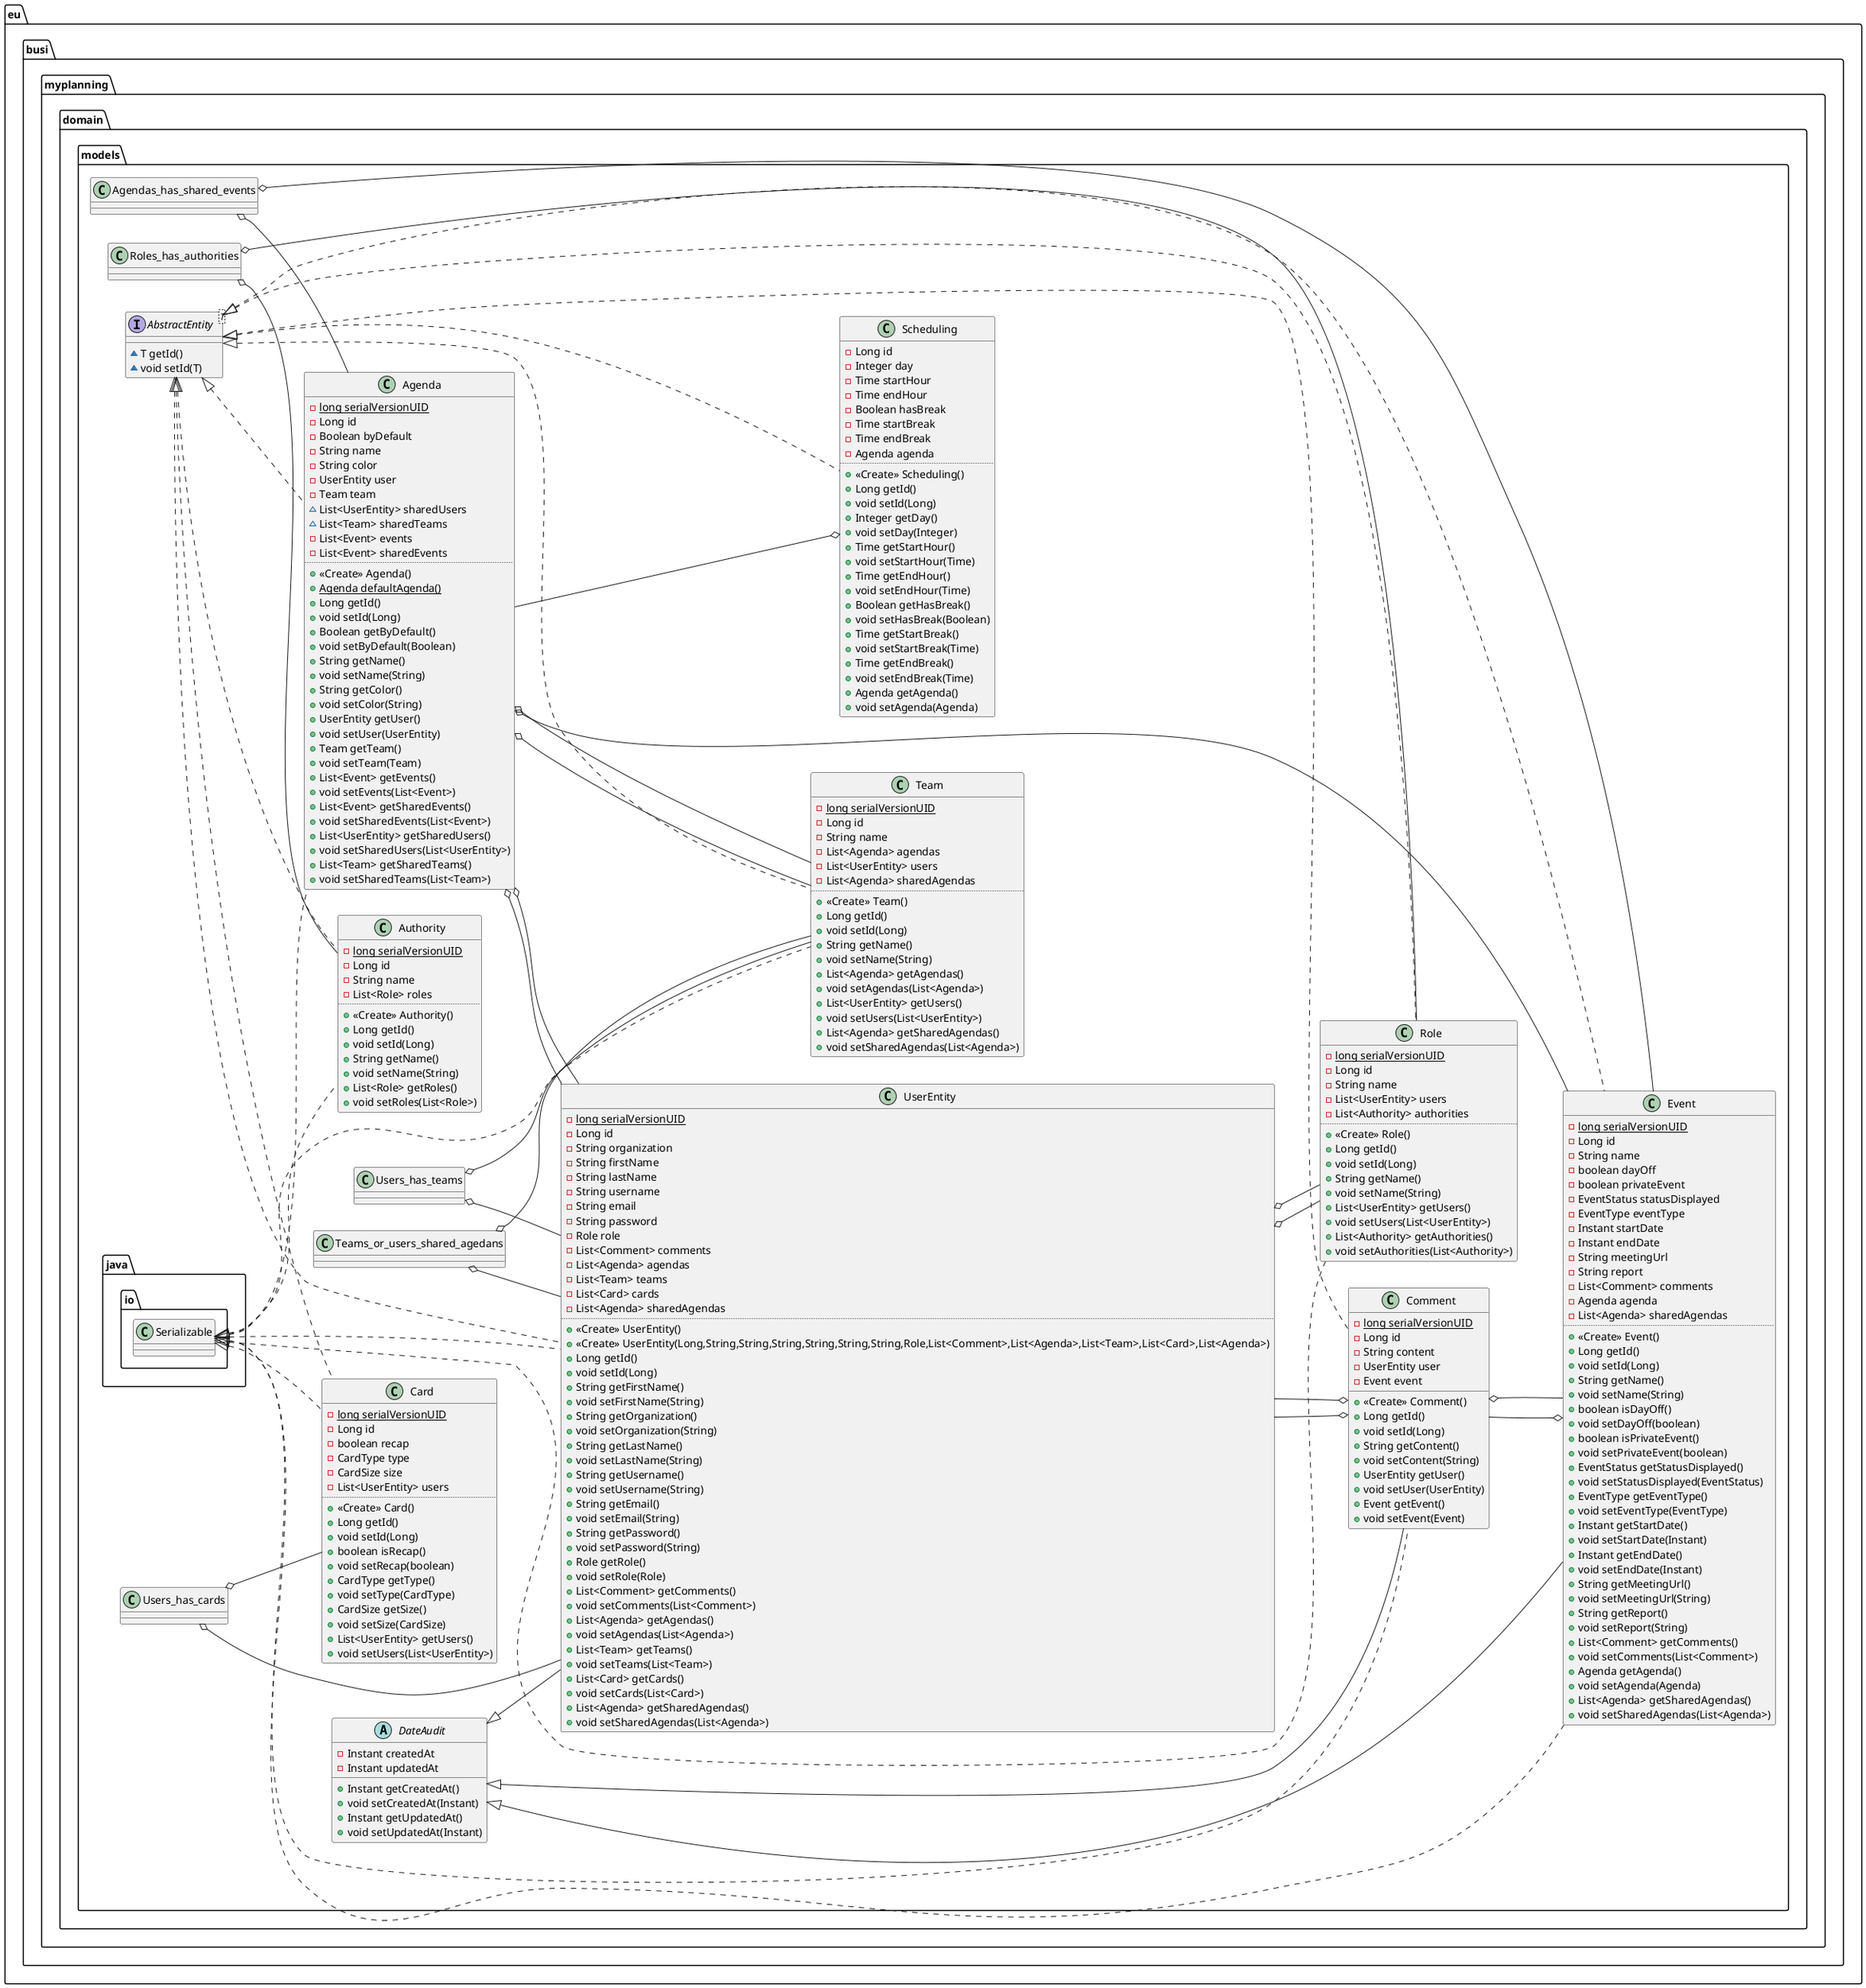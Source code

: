 @startuml
left to right direction

package eu.busi.myplanning.domain {
package models {

    interface AbstractEntity<T> {
    ~ T getId()
    ~ void setId(T)
    }

    abstract class DateAudit {
    - Instant createdAt
    - Instant updatedAt
    + Instant getCreatedAt()
    + void setCreatedAt(Instant)
    + Instant getUpdatedAt()
    + void setUpdatedAt(Instant)
    }

    class Agenda {
    - {static} long serialVersionUID
    - Long id
    - Boolean byDefault
    - String name
    - String color
    - UserEntity user
    - Team team
    ~ List<UserEntity> sharedUsers
    ~ List<Team> sharedTeams
    - List<Event> events
    - List<Event> sharedEvents
    ..
    + <<Create>> Agenda()
    + {static} Agenda defaultAgenda()
    + Long getId()
    + void setId(Long)
    + Boolean getByDefault()
    + void setByDefault(Boolean)
    + String getName()
    + void setName(String)
    + String getColor()
    + void setColor(String)
    + UserEntity getUser()
    + void setUser(UserEntity)
    + Team getTeam()
    + void setTeam(Team)
    + List<Event> getEvents()
    + void setEvents(List<Event>)
    + List<Event> getSharedEvents()
    + void setSharedEvents(List<Event>)
    + List<UserEntity> getSharedUsers()
    + void setSharedUsers(List<UserEntity>)
    + List<Team> getSharedTeams()
    + void setSharedTeams(List<Team>)
    }

    AbstractEntity <|.. Agenda
    java.io.Serializable <|.. Agenda
    UserEntity --o Agenda
    Team --o Agenda
    Agendas_has_shared_events o-- Agenda

    class Authority {
    - {static} long serialVersionUID
    - Long id
    - String name
    - List<Role> roles
    ..
    + <<Create>> Authority()
    + Long getId()
    + void setId(Long)
    + String getName()
    + void setName(String)
    + List<Role> getRoles()
    + void setRoles(List<Role>)
    }

    AbstractEntity <|.. Authority
    java.io.Serializable <|.. Authority
    Roles_has_authorities o-- Authority

    class Card {
    - {static} long serialVersionUID
    - Long id
    - boolean recap
    - CardType type
    - CardSize size
    - List<UserEntity> users
    ..
    + <<Create>> Card()
    + Long getId()
    + void setId(Long)
    + boolean isRecap()
    + void setRecap(boolean)
    + CardType getType()
    + void setType(CardType)
    + CardSize getSize()
    + void setSize(CardSize)
    + List<UserEntity> getUsers()
    + void setUsers(List<UserEntity>)
    }

    AbstractEntity <|.. Card
    java.io.Serializable <|.. Card
    Users_has_cards o-- Card

    class Comment {
    - {static} long serialVersionUID
    - Long id
    - String content
    - UserEntity user
    - Event event
    + <<Create>> Comment()
    + Long getId()
    + void setId(Long)
    + String getContent()
    + void setContent(String)
    + UserEntity getUser()
    + void setUser(UserEntity)
    + Event getEvent()
    + void setEvent(Event)
    }

    AbstractEntity <|.. Comment
    java.io.Serializable <|.. Comment
    DateAudit <|-- Comment
    UserEntity --o Comment
    Event --o Comment

    class Event {
    - {static} long serialVersionUID
    - Long id
    - String name
    - boolean dayOff
    - boolean privateEvent
    - EventStatus statusDisplayed
    - EventType eventType
    - Instant startDate
    - Instant endDate
    - String meetingUrl
    - String report
    - List<Comment> comments
    - Agenda agenda
    - List<Agenda> sharedAgendas
    ..
    + <<Create>> Event()
    + Long getId()
    + void setId(Long)
    + String getName()
    + void setName(String)
    + boolean isDayOff()
    + void setDayOff(boolean)
    + boolean isPrivateEvent()
    + void setPrivateEvent(boolean)
    + EventStatus getStatusDisplayed()
    + void setStatusDisplayed(EventStatus)
    + EventType getEventType()
    + void setEventType(EventType)
    + Instant getStartDate()
    + void setStartDate(Instant)
    + Instant getEndDate()
    + void setEndDate(Instant)
    + String getMeetingUrl()
    + void setMeetingUrl(String)
    + String getReport()
    + void setReport(String)
    + List<Comment> getComments()
    + void setComments(List<Comment>)
    + Agenda getAgenda()
    + void setAgenda(Agenda)
    + List<Agenda> getSharedAgendas()
    + void setSharedAgendas(List<Agenda>)
    }

    AbstractEntity <|.. Event
    java.io.Serializable <|.. Event
    DateAudit <|-- Event
    Comment --o Event
    Agenda o-- Event
    Agendas_has_shared_events o-- Event

    class Role {
    - {static} long serialVersionUID
    - Long id
    - String name
    - List<UserEntity> users
    - List<Authority> authorities
    ..
    + <<Create>> Role()
    + Long getId()
    + void setId(Long)
    + String getName()
    + void setName(String)
    + List<UserEntity> getUsers()
    + void setUsers(List<UserEntity>)
    + List<Authority> getAuthorities()
    + void setAuthorities(List<Authority>)
    }

    AbstractEntity <|.. Role
    java.io.Serializable <|.. Role
    UserEntity o-- Role
    Roles_has_authorities o-- Role

    class Scheduling {
    - Long id
    - Integer day
    - Time startHour
    - Time endHour
    - Boolean hasBreak
    - Time startBreak
    - Time endBreak
    - Agenda agenda
    ..
    + <<Create>> Scheduling()
    + Long getId()
    + void setId(Long)
    + Integer getDay()
    + void setDay(Integer)
    + Time getStartHour()
    + void setStartHour(Time)
    + Time getEndHour()
    + void setEndHour(Time)
    + Boolean getHasBreak()
    + void setHasBreak(Boolean)
    + Time getStartBreak()
    + void setStartBreak(Time)
    + Time getEndBreak()
    + void setEndBreak(Time)
    + Agenda getAgenda()
    + void setAgenda(Agenda)
    }

    AbstractEntity <|.. Scheduling
    Agenda --o Scheduling

    class Team {
    - {static} long serialVersionUID
    - Long id
    - String name
    - List<Agenda> agendas
    - List<UserEntity> users
    - List<Agenda> sharedAgendas
    ..
    + <<Create>> Team()
    + Long getId()
    + void setId(Long)
    + String getName()
    + void setName(String)
    + List<Agenda> getAgendas()
    + void setAgendas(List<Agenda>)
    + List<UserEntity> getUsers()
    + void setUsers(List<UserEntity>)
    + List<Agenda> getSharedAgendas()
    + void setSharedAgendas(List<Agenda>)
    }

    AbstractEntity <|.. Team
    java.io.Serializable <|.. Team
    Agenda o-- Team
    Users_has_teams o-- Team
    Teams_or_users_shared_agedans o-- Team

    class UserEntity {
    - {static} long serialVersionUID
    - Long id
    - String organization
    - String firstName
    - String lastName
    - String username
    - String email
    - String password
    - Role role
    - List<Comment> comments
    - List<Agenda> agendas
    - List<Team> teams
    - List<Card> cards
    - List<Agenda> sharedAgendas
    ..
    + <<Create>> UserEntity()
    + <<Create>> UserEntity(Long,String,String,String,String,String,String,Role,List<Comment>,List<Agenda>,List<Team>,List<Card>,List<Agenda>)
    + Long getId()
    + void setId(Long)
    + String getFirstName()
    + void setFirstName(String)
    + String getOrganization()
    + void setOrganization(String)
    + String getLastName()
    + void setLastName(String)
    + String getUsername()
    + void setUsername(String)
    + String getEmail()
    + void setEmail(String)
    + String getPassword()
    + void setPassword(String)
    + Role getRole()
    + void setRole(Role)
    + List<Comment> getComments()
    + void setComments(List<Comment>)
    + List<Agenda> getAgendas()
    + void setAgendas(List<Agenda>)
    + List<Team> getTeams()
    + void setTeams(List<Team>)
    + List<Card> getCards()
    + void setCards(List<Card>)
    + List<Agenda> getSharedAgendas()
    + void setSharedAgendas(List<Agenda>)
    }

    AbstractEntity <|.. UserEntity
    java.io.Serializable <|.. UserEntity
    DateAudit <|-- UserEntity
    Role --o UserEntity
    Comment o-- UserEntity
    Agenda o-- UserEntity
    Users_has_teams o-- UserEntity
    Users_has_cards o-- UserEntity
    Teams_or_users_shared_agedans o-- UserEntity

    class Agendas_has_shared_events {}
    class Teams_or_users_shared_agedans {}
    class Roles_has_authorities {}
    class Users_has_cards {}
    class Users_has_teams {}
    }
}
@enduml
